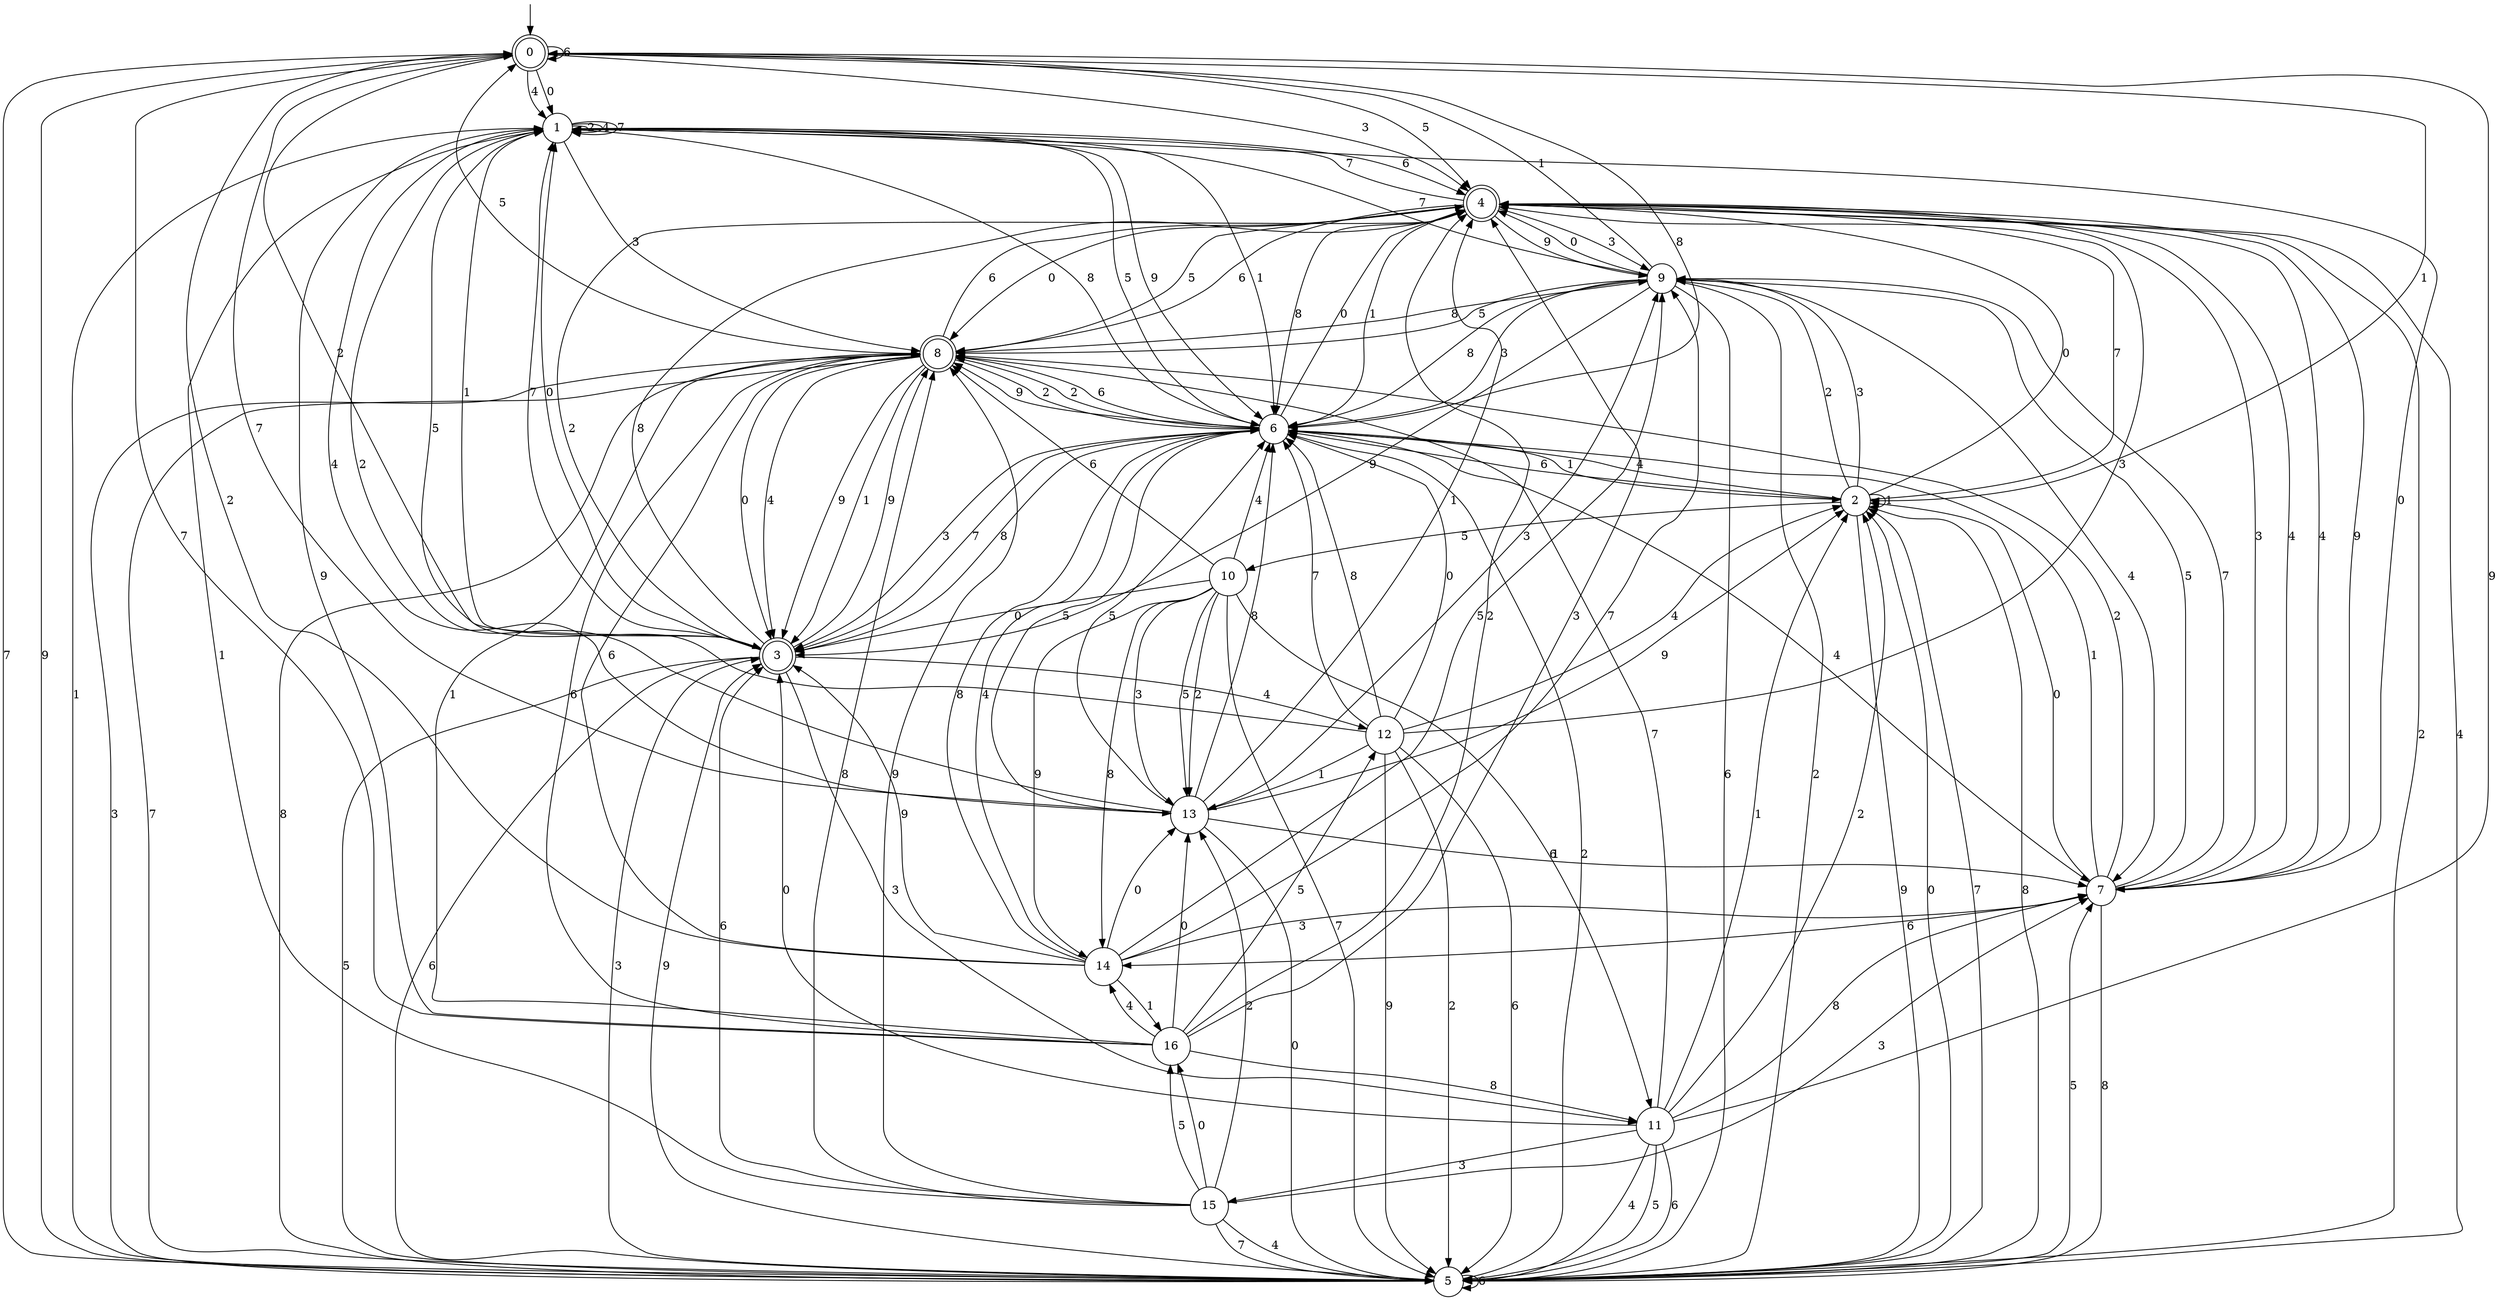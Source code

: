 digraph g {

	s0 [shape="doublecircle" label="0"];
	s1 [shape="circle" label="1"];
	s2 [shape="circle" label="2"];
	s3 [shape="doublecircle" label="3"];
	s4 [shape="doublecircle" label="4"];
	s5 [shape="circle" label="5"];
	s6 [shape="circle" label="6"];
	s7 [shape="circle" label="7"];
	s8 [shape="doublecircle" label="8"];
	s9 [shape="circle" label="9"];
	s10 [shape="circle" label="10"];
	s11 [shape="circle" label="11"];
	s12 [shape="circle" label="12"];
	s13 [shape="circle" label="13"];
	s14 [shape="circle" label="14"];
	s15 [shape="circle" label="15"];
	s16 [shape="circle" label="16"];
	s0 -> s1 [label="0"];
	s0 -> s2 [label="1"];
	s0 -> s3 [label="2"];
	s0 -> s4 [label="3"];
	s0 -> s1 [label="4"];
	s0 -> s4 [label="5"];
	s0 -> s0 [label="6"];
	s0 -> s5 [label="7"];
	s0 -> s6 [label="8"];
	s0 -> s5 [label="9"];
	s1 -> s7 [label="0"];
	s1 -> s6 [label="1"];
	s1 -> s1 [label="2"];
	s1 -> s8 [label="3"];
	s1 -> s1 [label="4"];
	s1 -> s6 [label="5"];
	s1 -> s4 [label="6"];
	s1 -> s1 [label="7"];
	s1 -> s6 [label="8"];
	s1 -> s6 [label="9"];
	s2 -> s4 [label="0"];
	s2 -> s2 [label="1"];
	s2 -> s9 [label="2"];
	s2 -> s9 [label="3"];
	s2 -> s6 [label="4"];
	s2 -> s10 [label="5"];
	s2 -> s6 [label="6"];
	s2 -> s4 [label="7"];
	s2 -> s5 [label="8"];
	s2 -> s5 [label="9"];
	s3 -> s1 [label="0"];
	s3 -> s1 [label="1"];
	s3 -> s4 [label="2"];
	s3 -> s11 [label="3"];
	s3 -> s12 [label="4"];
	s3 -> s5 [label="5"];
	s3 -> s5 [label="6"];
	s3 -> s1 [label="7"];
	s3 -> s4 [label="8"];
	s3 -> s8 [label="9"];
	s4 -> s8 [label="0"];
	s4 -> s6 [label="1"];
	s4 -> s5 [label="2"];
	s4 -> s9 [label="3"];
	s4 -> s7 [label="4"];
	s4 -> s8 [label="5"];
	s4 -> s8 [label="6"];
	s4 -> s1 [label="7"];
	s4 -> s6 [label="8"];
	s4 -> s9 [label="9"];
	s5 -> s2 [label="0"];
	s5 -> s1 [label="1"];
	s5 -> s6 [label="2"];
	s5 -> s3 [label="3"];
	s5 -> s4 [label="4"];
	s5 -> s7 [label="5"];
	s5 -> s5 [label="6"];
	s5 -> s2 [label="7"];
	s5 -> s8 [label="8"];
	s5 -> s3 [label="9"];
	s6 -> s4 [label="0"];
	s6 -> s2 [label="1"];
	s6 -> s8 [label="2"];
	s6 -> s3 [label="3"];
	s6 -> s7 [label="4"];
	s6 -> s13 [label="5"];
	s6 -> s8 [label="6"];
	s6 -> s3 [label="7"];
	s6 -> s3 [label="8"];
	s6 -> s8 [label="9"];
	s7 -> s2 [label="0"];
	s7 -> s6 [label="1"];
	s7 -> s8 [label="2"];
	s7 -> s4 [label="3"];
	s7 -> s4 [label="4"];
	s7 -> s9 [label="5"];
	s7 -> s14 [label="6"];
	s7 -> s9 [label="7"];
	s7 -> s5 [label="8"];
	s7 -> s4 [label="9"];
	s8 -> s3 [label="0"];
	s8 -> s3 [label="1"];
	s8 -> s6 [label="2"];
	s8 -> s5 [label="3"];
	s8 -> s3 [label="4"];
	s8 -> s0 [label="5"];
	s8 -> s4 [label="6"];
	s8 -> s5 [label="7"];
	s8 -> s9 [label="8"];
	s8 -> s3 [label="9"];
	s9 -> s4 [label="0"];
	s9 -> s0 [label="1"];
	s9 -> s5 [label="2"];
	s9 -> s6 [label="3"];
	s9 -> s7 [label="4"];
	s9 -> s8 [label="5"];
	s9 -> s5 [label="6"];
	s9 -> s1 [label="7"];
	s9 -> s6 [label="8"];
	s9 -> s3 [label="9"];
	s10 -> s3 [label="0"];
	s10 -> s11 [label="1"];
	s10 -> s13 [label="2"];
	s10 -> s13 [label="3"];
	s10 -> s6 [label="4"];
	s10 -> s13 [label="5"];
	s10 -> s8 [label="6"];
	s10 -> s5 [label="7"];
	s10 -> s14 [label="8"];
	s10 -> s14 [label="9"];
	s11 -> s3 [label="0"];
	s11 -> s2 [label="1"];
	s11 -> s2 [label="2"];
	s11 -> s15 [label="3"];
	s11 -> s5 [label="4"];
	s11 -> s5 [label="5"];
	s11 -> s5 [label="6"];
	s11 -> s8 [label="7"];
	s11 -> s7 [label="8"];
	s11 -> s0 [label="9"];
	s12 -> s6 [label="0"];
	s12 -> s13 [label="1"];
	s12 -> s5 [label="2"];
	s12 -> s4 [label="3"];
	s12 -> s2 [label="4"];
	s12 -> s1 [label="5"];
	s12 -> s5 [label="6"];
	s12 -> s6 [label="7"];
	s12 -> s6 [label="8"];
	s12 -> s5 [label="9"];
	s13 -> s5 [label="0"];
	s13 -> s4 [label="1"];
	s13 -> s1 [label="2"];
	s13 -> s9 [label="3"];
	s13 -> s1 [label="4"];
	s13 -> s6 [label="5"];
	s13 -> s7 [label="6"];
	s13 -> s0 [label="7"];
	s13 -> s6 [label="8"];
	s13 -> s2 [label="9"];
	s14 -> s13 [label="0"];
	s14 -> s16 [label="1"];
	s14 -> s0 [label="2"];
	s14 -> s7 [label="3"];
	s14 -> s6 [label="4"];
	s14 -> s9 [label="5"];
	s14 -> s8 [label="6"];
	s14 -> s9 [label="7"];
	s14 -> s6 [label="8"];
	s14 -> s3 [label="9"];
	s15 -> s16 [label="0"];
	s15 -> s1 [label="1"];
	s15 -> s13 [label="2"];
	s15 -> s7 [label="3"];
	s15 -> s5 [label="4"];
	s15 -> s16 [label="5"];
	s15 -> s3 [label="6"];
	s15 -> s5 [label="7"];
	s15 -> s8 [label="8"];
	s15 -> s8 [label="9"];
	s16 -> s13 [label="0"];
	s16 -> s8 [label="1"];
	s16 -> s4 [label="2"];
	s16 -> s4 [label="3"];
	s16 -> s14 [label="4"];
	s16 -> s12 [label="5"];
	s16 -> s8 [label="6"];
	s16 -> s0 [label="7"];
	s16 -> s11 [label="8"];
	s16 -> s1 [label="9"];

__start0 [label="" shape="none" width="0" height="0"];
__start0 -> s0;

}
